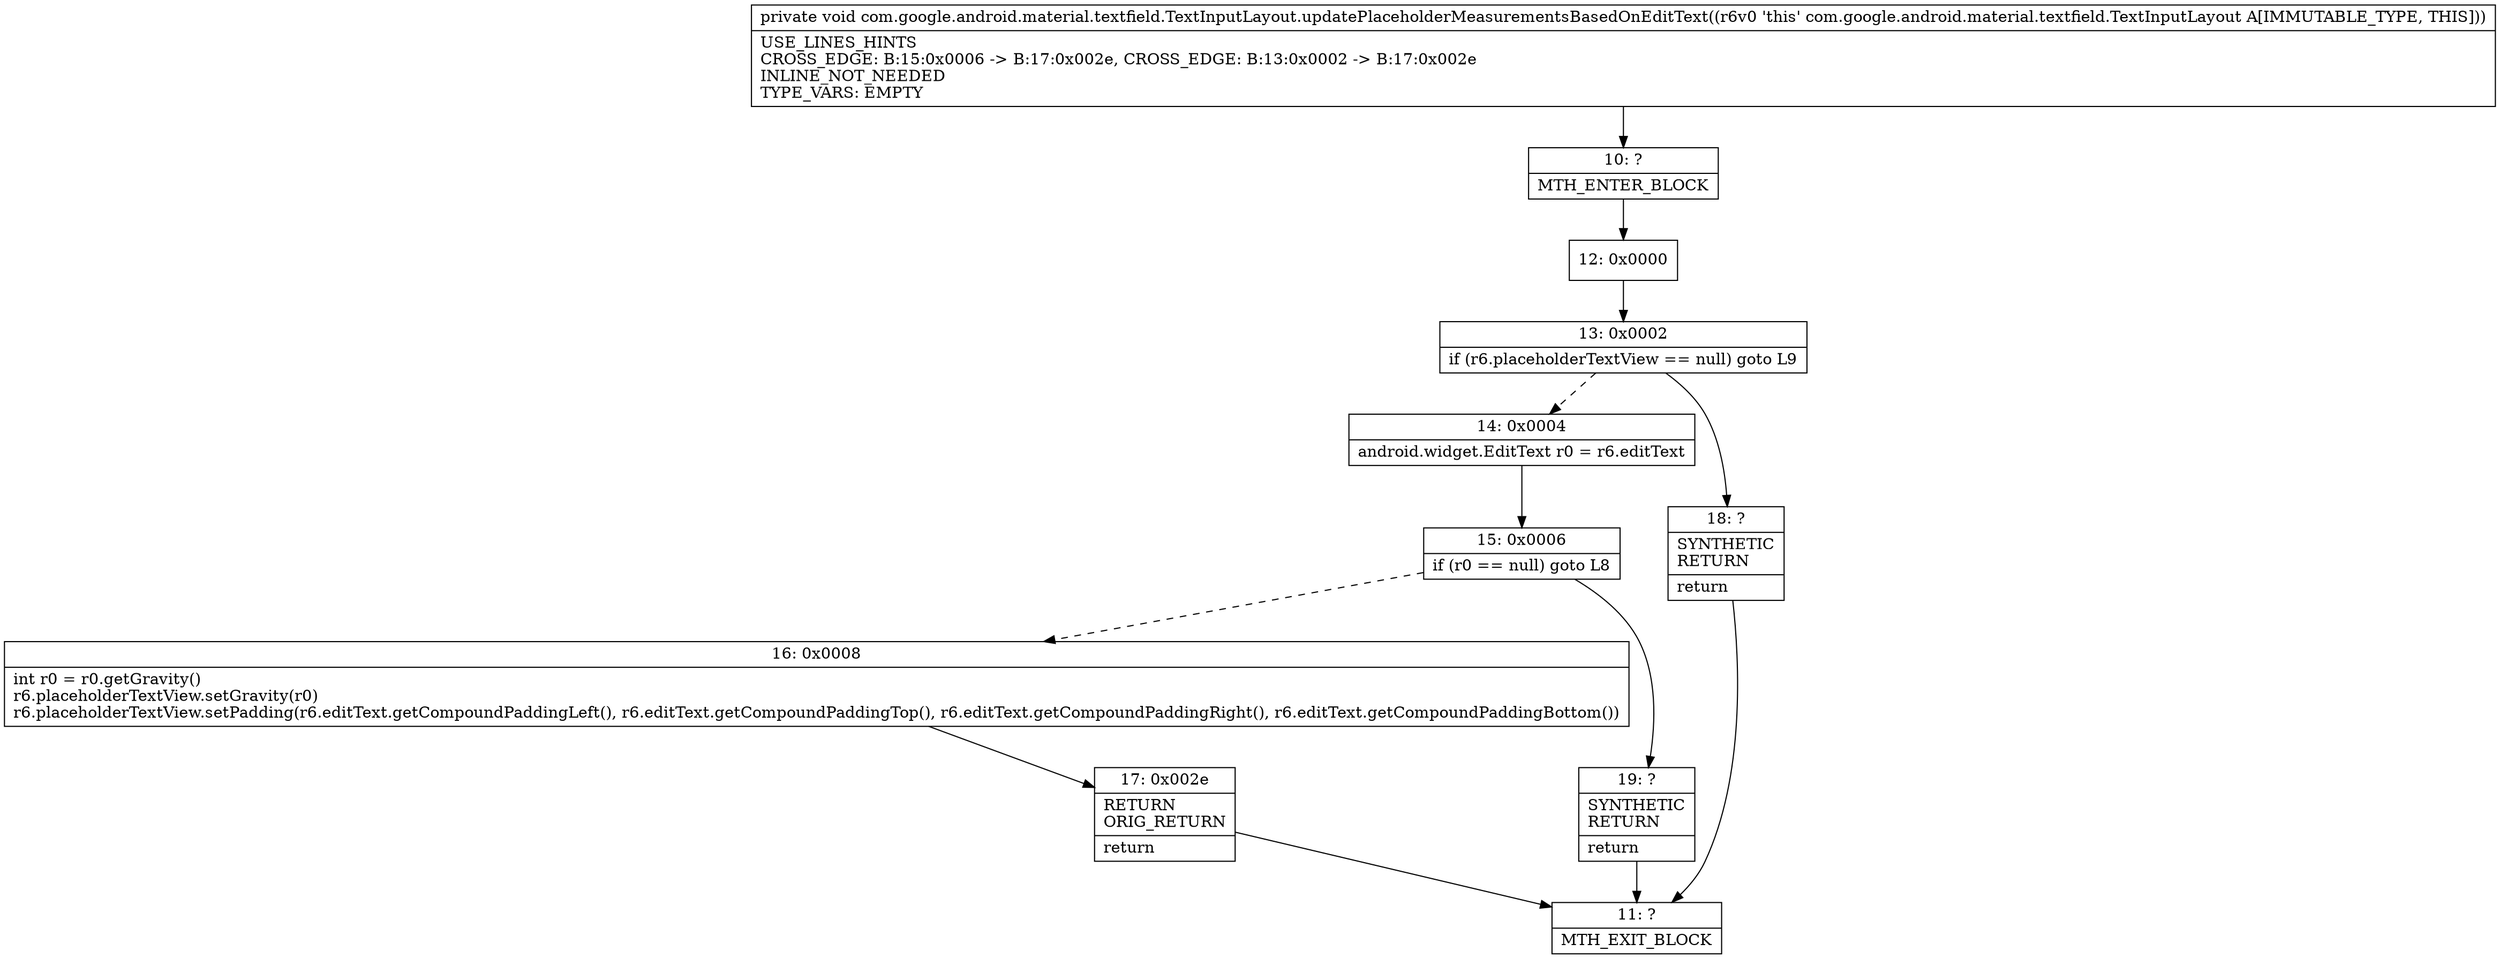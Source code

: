 digraph "CFG forcom.google.android.material.textfield.TextInputLayout.updatePlaceholderMeasurementsBasedOnEditText()V" {
Node_10 [shape=record,label="{10\:\ ?|MTH_ENTER_BLOCK\l}"];
Node_12 [shape=record,label="{12\:\ 0x0000}"];
Node_13 [shape=record,label="{13\:\ 0x0002|if (r6.placeholderTextView == null) goto L9\l}"];
Node_14 [shape=record,label="{14\:\ 0x0004|android.widget.EditText r0 = r6.editText\l}"];
Node_15 [shape=record,label="{15\:\ 0x0006|if (r0 == null) goto L8\l}"];
Node_16 [shape=record,label="{16\:\ 0x0008|int r0 = r0.getGravity()\lr6.placeholderTextView.setGravity(r0)\lr6.placeholderTextView.setPadding(r6.editText.getCompoundPaddingLeft(), r6.editText.getCompoundPaddingTop(), r6.editText.getCompoundPaddingRight(), r6.editText.getCompoundPaddingBottom())\l}"];
Node_17 [shape=record,label="{17\:\ 0x002e|RETURN\lORIG_RETURN\l|return\l}"];
Node_11 [shape=record,label="{11\:\ ?|MTH_EXIT_BLOCK\l}"];
Node_19 [shape=record,label="{19\:\ ?|SYNTHETIC\lRETURN\l|return\l}"];
Node_18 [shape=record,label="{18\:\ ?|SYNTHETIC\lRETURN\l|return\l}"];
MethodNode[shape=record,label="{private void com.google.android.material.textfield.TextInputLayout.updatePlaceholderMeasurementsBasedOnEditText((r6v0 'this' com.google.android.material.textfield.TextInputLayout A[IMMUTABLE_TYPE, THIS]))  | USE_LINES_HINTS\lCROSS_EDGE: B:15:0x0006 \-\> B:17:0x002e, CROSS_EDGE: B:13:0x0002 \-\> B:17:0x002e\lINLINE_NOT_NEEDED\lTYPE_VARS: EMPTY\l}"];
MethodNode -> Node_10;Node_10 -> Node_12;
Node_12 -> Node_13;
Node_13 -> Node_14[style=dashed];
Node_13 -> Node_18;
Node_14 -> Node_15;
Node_15 -> Node_16[style=dashed];
Node_15 -> Node_19;
Node_16 -> Node_17;
Node_17 -> Node_11;
Node_19 -> Node_11;
Node_18 -> Node_11;
}

